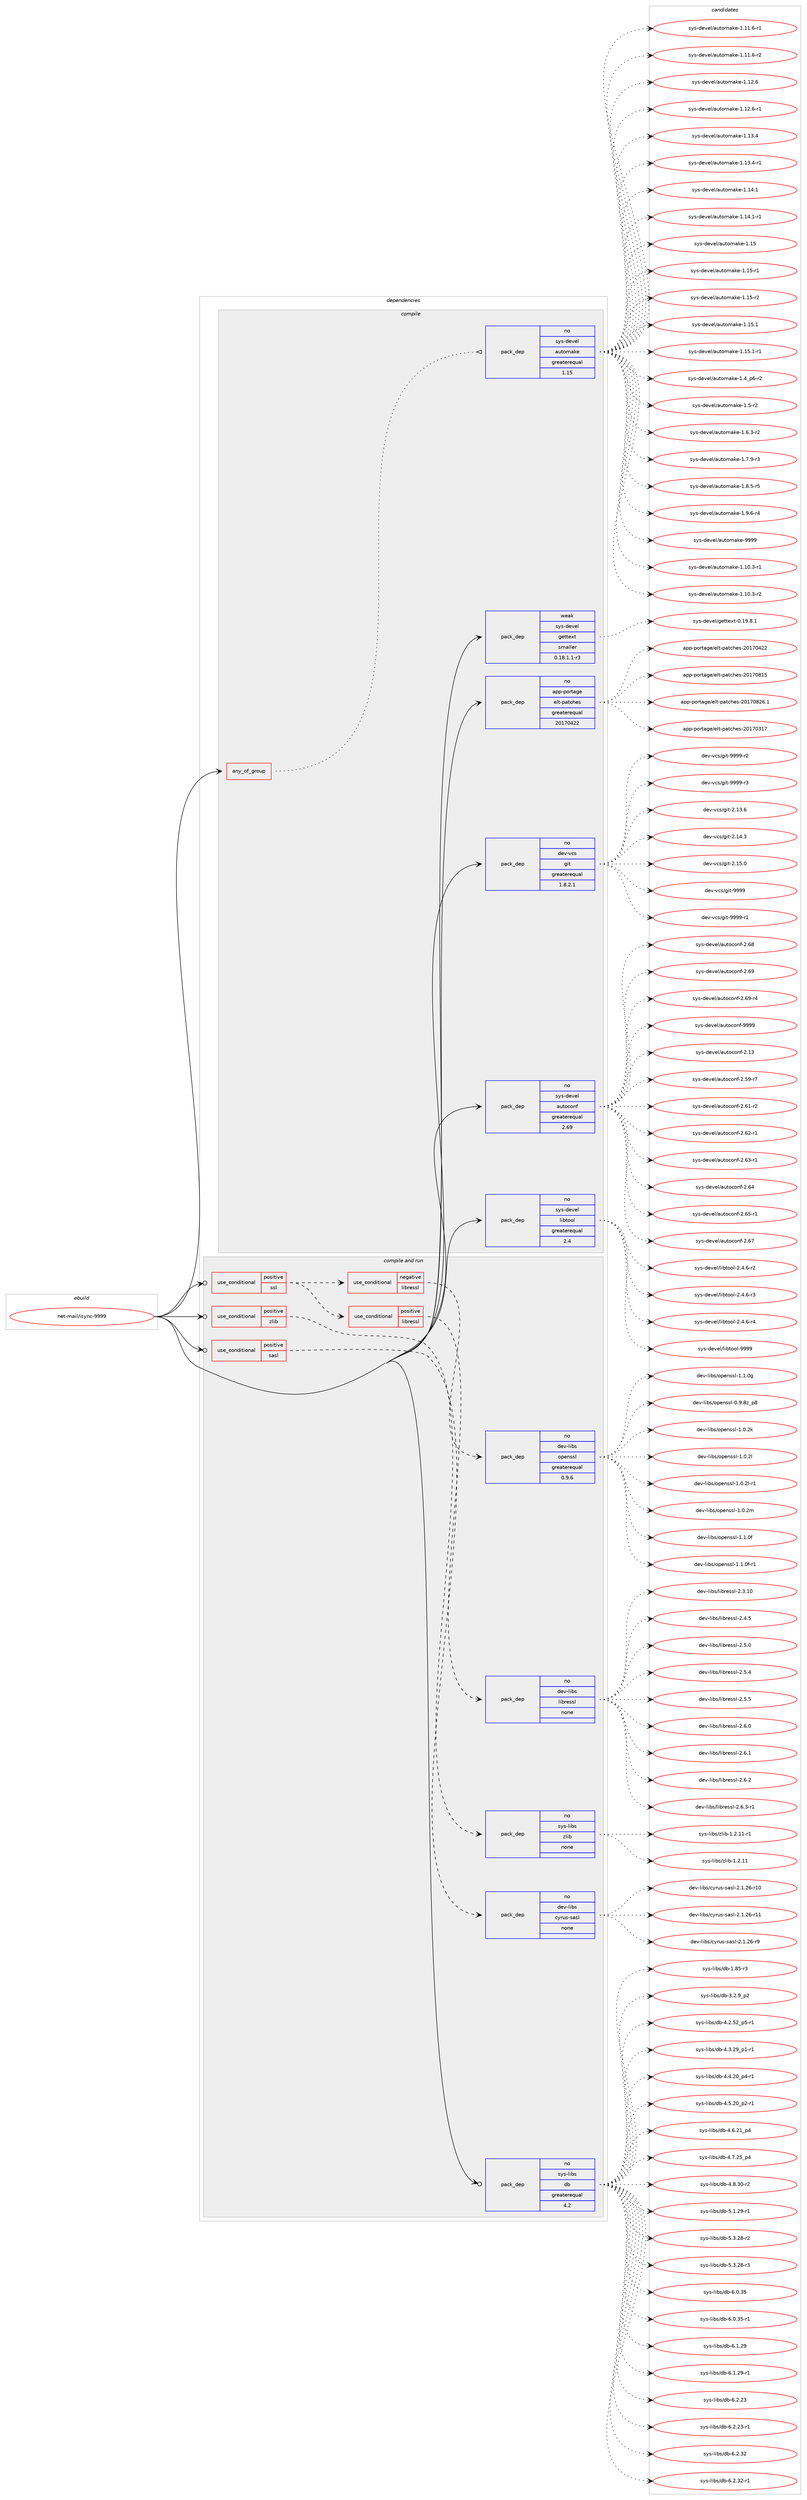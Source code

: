digraph prolog {

# *************
# Graph options
# *************

newrank=true;
concentrate=true;
compound=true;
graph [rankdir=LR,fontname=Helvetica,fontsize=10,ranksep=1.5];#, ranksep=2.5, nodesep=0.2];
edge  [arrowhead=vee];
node  [fontname=Helvetica,fontsize=10];

# **********
# The ebuild
# **********

subgraph cluster_leftcol {
color=gray;
rank=same;
label=<<i>ebuild</i>>;
id [label="net-mail/isync-9999", color=red, width=4, href="../net-mail/isync-9999.svg"];
}

# ****************
# The dependencies
# ****************

subgraph cluster_midcol {
color=gray;
label=<<i>dependencies</i>>;
subgraph cluster_compile {
fillcolor="#eeeeee";
style=filled;
label=<<i>compile</i>>;
subgraph any6913 {
dependency421517 [label=<<TABLE BORDER="0" CELLBORDER="1" CELLSPACING="0" CELLPADDING="4"><TR><TD CELLPADDING="10">any_of_group</TD></TR></TABLE>>, shape=none, color=red];subgraph pack310065 {
dependency421518 [label=<<TABLE BORDER="0" CELLBORDER="1" CELLSPACING="0" CELLPADDING="4" WIDTH="220"><TR><TD ROWSPAN="6" CELLPADDING="30">pack_dep</TD></TR><TR><TD WIDTH="110">no</TD></TR><TR><TD>sys-devel</TD></TR><TR><TD>automake</TD></TR><TR><TD>greaterequal</TD></TR><TR><TD>1.15</TD></TR></TABLE>>, shape=none, color=blue];
}
dependency421517:e -> dependency421518:w [weight=20,style="dotted",arrowhead="oinv"];
}
id:e -> dependency421517:w [weight=20,style="solid",arrowhead="vee"];
subgraph pack310066 {
dependency421519 [label=<<TABLE BORDER="0" CELLBORDER="1" CELLSPACING="0" CELLPADDING="4" WIDTH="220"><TR><TD ROWSPAN="6" CELLPADDING="30">pack_dep</TD></TR><TR><TD WIDTH="110">no</TD></TR><TR><TD>app-portage</TD></TR><TR><TD>elt-patches</TD></TR><TR><TD>greaterequal</TD></TR><TR><TD>20170422</TD></TR></TABLE>>, shape=none, color=blue];
}
id:e -> dependency421519:w [weight=20,style="solid",arrowhead="vee"];
subgraph pack310067 {
dependency421520 [label=<<TABLE BORDER="0" CELLBORDER="1" CELLSPACING="0" CELLPADDING="4" WIDTH="220"><TR><TD ROWSPAN="6" CELLPADDING="30">pack_dep</TD></TR><TR><TD WIDTH="110">no</TD></TR><TR><TD>dev-vcs</TD></TR><TR><TD>git</TD></TR><TR><TD>greaterequal</TD></TR><TR><TD>1.8.2.1</TD></TR></TABLE>>, shape=none, color=blue];
}
id:e -> dependency421520:w [weight=20,style="solid",arrowhead="vee"];
subgraph pack310068 {
dependency421521 [label=<<TABLE BORDER="0" CELLBORDER="1" CELLSPACING="0" CELLPADDING="4" WIDTH="220"><TR><TD ROWSPAN="6" CELLPADDING="30">pack_dep</TD></TR><TR><TD WIDTH="110">no</TD></TR><TR><TD>sys-devel</TD></TR><TR><TD>autoconf</TD></TR><TR><TD>greaterequal</TD></TR><TR><TD>2.69</TD></TR></TABLE>>, shape=none, color=blue];
}
id:e -> dependency421521:w [weight=20,style="solid",arrowhead="vee"];
subgraph pack310069 {
dependency421522 [label=<<TABLE BORDER="0" CELLBORDER="1" CELLSPACING="0" CELLPADDING="4" WIDTH="220"><TR><TD ROWSPAN="6" CELLPADDING="30">pack_dep</TD></TR><TR><TD WIDTH="110">no</TD></TR><TR><TD>sys-devel</TD></TR><TR><TD>libtool</TD></TR><TR><TD>greaterequal</TD></TR><TR><TD>2.4</TD></TR></TABLE>>, shape=none, color=blue];
}
id:e -> dependency421522:w [weight=20,style="solid",arrowhead="vee"];
subgraph pack310070 {
dependency421523 [label=<<TABLE BORDER="0" CELLBORDER="1" CELLSPACING="0" CELLPADDING="4" WIDTH="220"><TR><TD ROWSPAN="6" CELLPADDING="30">pack_dep</TD></TR><TR><TD WIDTH="110">weak</TD></TR><TR><TD>sys-devel</TD></TR><TR><TD>gettext</TD></TR><TR><TD>smaller</TD></TR><TR><TD>0.18.1.1-r3</TD></TR></TABLE>>, shape=none, color=blue];
}
id:e -> dependency421523:w [weight=20,style="solid",arrowhead="vee"];
}
subgraph cluster_compileandrun {
fillcolor="#eeeeee";
style=filled;
label=<<i>compile and run</i>>;
subgraph cond104347 {
dependency421524 [label=<<TABLE BORDER="0" CELLBORDER="1" CELLSPACING="0" CELLPADDING="4"><TR><TD ROWSPAN="3" CELLPADDING="10">use_conditional</TD></TR><TR><TD>positive</TD></TR><TR><TD>sasl</TD></TR></TABLE>>, shape=none, color=red];
subgraph pack310071 {
dependency421525 [label=<<TABLE BORDER="0" CELLBORDER="1" CELLSPACING="0" CELLPADDING="4" WIDTH="220"><TR><TD ROWSPAN="6" CELLPADDING="30">pack_dep</TD></TR><TR><TD WIDTH="110">no</TD></TR><TR><TD>dev-libs</TD></TR><TR><TD>cyrus-sasl</TD></TR><TR><TD>none</TD></TR><TR><TD></TD></TR></TABLE>>, shape=none, color=blue];
}
dependency421524:e -> dependency421525:w [weight=20,style="dashed",arrowhead="vee"];
}
id:e -> dependency421524:w [weight=20,style="solid",arrowhead="odotvee"];
subgraph cond104348 {
dependency421526 [label=<<TABLE BORDER="0" CELLBORDER="1" CELLSPACING="0" CELLPADDING="4"><TR><TD ROWSPAN="3" CELLPADDING="10">use_conditional</TD></TR><TR><TD>positive</TD></TR><TR><TD>ssl</TD></TR></TABLE>>, shape=none, color=red];
subgraph cond104349 {
dependency421527 [label=<<TABLE BORDER="0" CELLBORDER="1" CELLSPACING="0" CELLPADDING="4"><TR><TD ROWSPAN="3" CELLPADDING="10">use_conditional</TD></TR><TR><TD>negative</TD></TR><TR><TD>libressl</TD></TR></TABLE>>, shape=none, color=red];
subgraph pack310072 {
dependency421528 [label=<<TABLE BORDER="0" CELLBORDER="1" CELLSPACING="0" CELLPADDING="4" WIDTH="220"><TR><TD ROWSPAN="6" CELLPADDING="30">pack_dep</TD></TR><TR><TD WIDTH="110">no</TD></TR><TR><TD>dev-libs</TD></TR><TR><TD>openssl</TD></TR><TR><TD>greaterequal</TD></TR><TR><TD>0.9.6</TD></TR></TABLE>>, shape=none, color=blue];
}
dependency421527:e -> dependency421528:w [weight=20,style="dashed",arrowhead="vee"];
}
dependency421526:e -> dependency421527:w [weight=20,style="dashed",arrowhead="vee"];
subgraph cond104350 {
dependency421529 [label=<<TABLE BORDER="0" CELLBORDER="1" CELLSPACING="0" CELLPADDING="4"><TR><TD ROWSPAN="3" CELLPADDING="10">use_conditional</TD></TR><TR><TD>positive</TD></TR><TR><TD>libressl</TD></TR></TABLE>>, shape=none, color=red];
subgraph pack310073 {
dependency421530 [label=<<TABLE BORDER="0" CELLBORDER="1" CELLSPACING="0" CELLPADDING="4" WIDTH="220"><TR><TD ROWSPAN="6" CELLPADDING="30">pack_dep</TD></TR><TR><TD WIDTH="110">no</TD></TR><TR><TD>dev-libs</TD></TR><TR><TD>libressl</TD></TR><TR><TD>none</TD></TR><TR><TD></TD></TR></TABLE>>, shape=none, color=blue];
}
dependency421529:e -> dependency421530:w [weight=20,style="dashed",arrowhead="vee"];
}
dependency421526:e -> dependency421529:w [weight=20,style="dashed",arrowhead="vee"];
}
id:e -> dependency421526:w [weight=20,style="solid",arrowhead="odotvee"];
subgraph cond104351 {
dependency421531 [label=<<TABLE BORDER="0" CELLBORDER="1" CELLSPACING="0" CELLPADDING="4"><TR><TD ROWSPAN="3" CELLPADDING="10">use_conditional</TD></TR><TR><TD>positive</TD></TR><TR><TD>zlib</TD></TR></TABLE>>, shape=none, color=red];
subgraph pack310074 {
dependency421532 [label=<<TABLE BORDER="0" CELLBORDER="1" CELLSPACING="0" CELLPADDING="4" WIDTH="220"><TR><TD ROWSPAN="6" CELLPADDING="30">pack_dep</TD></TR><TR><TD WIDTH="110">no</TD></TR><TR><TD>sys-libs</TD></TR><TR><TD>zlib</TD></TR><TR><TD>none</TD></TR><TR><TD></TD></TR></TABLE>>, shape=none, color=blue];
}
dependency421531:e -> dependency421532:w [weight=20,style="dashed",arrowhead="vee"];
}
id:e -> dependency421531:w [weight=20,style="solid",arrowhead="odotvee"];
subgraph pack310075 {
dependency421533 [label=<<TABLE BORDER="0" CELLBORDER="1" CELLSPACING="0" CELLPADDING="4" WIDTH="220"><TR><TD ROWSPAN="6" CELLPADDING="30">pack_dep</TD></TR><TR><TD WIDTH="110">no</TD></TR><TR><TD>sys-libs</TD></TR><TR><TD>db</TD></TR><TR><TD>greaterequal</TD></TR><TR><TD>4.2</TD></TR></TABLE>>, shape=none, color=blue];
}
id:e -> dependency421533:w [weight=20,style="solid",arrowhead="odotvee"];
}
subgraph cluster_run {
fillcolor="#eeeeee";
style=filled;
label=<<i>run</i>>;
}
}

# **************
# The candidates
# **************

subgraph cluster_choices {
rank=same;
color=gray;
label=<<i>candidates</i>>;

subgraph choice310065 {
color=black;
nodesep=1;
choice11512111545100101118101108479711711611110997107101454946494846514511449 [label="sys-devel/automake-1.10.3-r1", color=red, width=4,href="../sys-devel/automake-1.10.3-r1.svg"];
choice11512111545100101118101108479711711611110997107101454946494846514511450 [label="sys-devel/automake-1.10.3-r2", color=red, width=4,href="../sys-devel/automake-1.10.3-r2.svg"];
choice11512111545100101118101108479711711611110997107101454946494946544511449 [label="sys-devel/automake-1.11.6-r1", color=red, width=4,href="../sys-devel/automake-1.11.6-r1.svg"];
choice11512111545100101118101108479711711611110997107101454946494946544511450 [label="sys-devel/automake-1.11.6-r2", color=red, width=4,href="../sys-devel/automake-1.11.6-r2.svg"];
choice1151211154510010111810110847971171161111099710710145494649504654 [label="sys-devel/automake-1.12.6", color=red, width=4,href="../sys-devel/automake-1.12.6.svg"];
choice11512111545100101118101108479711711611110997107101454946495046544511449 [label="sys-devel/automake-1.12.6-r1", color=red, width=4,href="../sys-devel/automake-1.12.6-r1.svg"];
choice1151211154510010111810110847971171161111099710710145494649514652 [label="sys-devel/automake-1.13.4", color=red, width=4,href="../sys-devel/automake-1.13.4.svg"];
choice11512111545100101118101108479711711611110997107101454946495146524511449 [label="sys-devel/automake-1.13.4-r1", color=red, width=4,href="../sys-devel/automake-1.13.4-r1.svg"];
choice1151211154510010111810110847971171161111099710710145494649524649 [label="sys-devel/automake-1.14.1", color=red, width=4,href="../sys-devel/automake-1.14.1.svg"];
choice11512111545100101118101108479711711611110997107101454946495246494511449 [label="sys-devel/automake-1.14.1-r1", color=red, width=4,href="../sys-devel/automake-1.14.1-r1.svg"];
choice115121115451001011181011084797117116111109971071014549464953 [label="sys-devel/automake-1.15", color=red, width=4,href="../sys-devel/automake-1.15.svg"];
choice1151211154510010111810110847971171161111099710710145494649534511449 [label="sys-devel/automake-1.15-r1", color=red, width=4,href="../sys-devel/automake-1.15-r1.svg"];
choice1151211154510010111810110847971171161111099710710145494649534511450 [label="sys-devel/automake-1.15-r2", color=red, width=4,href="../sys-devel/automake-1.15-r2.svg"];
choice1151211154510010111810110847971171161111099710710145494649534649 [label="sys-devel/automake-1.15.1", color=red, width=4,href="../sys-devel/automake-1.15.1.svg"];
choice11512111545100101118101108479711711611110997107101454946495346494511449 [label="sys-devel/automake-1.15.1-r1", color=red, width=4,href="../sys-devel/automake-1.15.1-r1.svg"];
choice115121115451001011181011084797117116111109971071014549465295112544511450 [label="sys-devel/automake-1.4_p6-r2", color=red, width=4,href="../sys-devel/automake-1.4_p6-r2.svg"];
choice11512111545100101118101108479711711611110997107101454946534511450 [label="sys-devel/automake-1.5-r2", color=red, width=4,href="../sys-devel/automake-1.5-r2.svg"];
choice115121115451001011181011084797117116111109971071014549465446514511450 [label="sys-devel/automake-1.6.3-r2", color=red, width=4,href="../sys-devel/automake-1.6.3-r2.svg"];
choice115121115451001011181011084797117116111109971071014549465546574511451 [label="sys-devel/automake-1.7.9-r3", color=red, width=4,href="../sys-devel/automake-1.7.9-r3.svg"];
choice115121115451001011181011084797117116111109971071014549465646534511453 [label="sys-devel/automake-1.8.5-r5", color=red, width=4,href="../sys-devel/automake-1.8.5-r5.svg"];
choice115121115451001011181011084797117116111109971071014549465746544511452 [label="sys-devel/automake-1.9.6-r4", color=red, width=4,href="../sys-devel/automake-1.9.6-r4.svg"];
choice115121115451001011181011084797117116111109971071014557575757 [label="sys-devel/automake-9999", color=red, width=4,href="../sys-devel/automake-9999.svg"];
dependency421518:e -> choice11512111545100101118101108479711711611110997107101454946494846514511449:w [style=dotted,weight="100"];
dependency421518:e -> choice11512111545100101118101108479711711611110997107101454946494846514511450:w [style=dotted,weight="100"];
dependency421518:e -> choice11512111545100101118101108479711711611110997107101454946494946544511449:w [style=dotted,weight="100"];
dependency421518:e -> choice11512111545100101118101108479711711611110997107101454946494946544511450:w [style=dotted,weight="100"];
dependency421518:e -> choice1151211154510010111810110847971171161111099710710145494649504654:w [style=dotted,weight="100"];
dependency421518:e -> choice11512111545100101118101108479711711611110997107101454946495046544511449:w [style=dotted,weight="100"];
dependency421518:e -> choice1151211154510010111810110847971171161111099710710145494649514652:w [style=dotted,weight="100"];
dependency421518:e -> choice11512111545100101118101108479711711611110997107101454946495146524511449:w [style=dotted,weight="100"];
dependency421518:e -> choice1151211154510010111810110847971171161111099710710145494649524649:w [style=dotted,weight="100"];
dependency421518:e -> choice11512111545100101118101108479711711611110997107101454946495246494511449:w [style=dotted,weight="100"];
dependency421518:e -> choice115121115451001011181011084797117116111109971071014549464953:w [style=dotted,weight="100"];
dependency421518:e -> choice1151211154510010111810110847971171161111099710710145494649534511449:w [style=dotted,weight="100"];
dependency421518:e -> choice1151211154510010111810110847971171161111099710710145494649534511450:w [style=dotted,weight="100"];
dependency421518:e -> choice1151211154510010111810110847971171161111099710710145494649534649:w [style=dotted,weight="100"];
dependency421518:e -> choice11512111545100101118101108479711711611110997107101454946495346494511449:w [style=dotted,weight="100"];
dependency421518:e -> choice115121115451001011181011084797117116111109971071014549465295112544511450:w [style=dotted,weight="100"];
dependency421518:e -> choice11512111545100101118101108479711711611110997107101454946534511450:w [style=dotted,weight="100"];
dependency421518:e -> choice115121115451001011181011084797117116111109971071014549465446514511450:w [style=dotted,weight="100"];
dependency421518:e -> choice115121115451001011181011084797117116111109971071014549465546574511451:w [style=dotted,weight="100"];
dependency421518:e -> choice115121115451001011181011084797117116111109971071014549465646534511453:w [style=dotted,weight="100"];
dependency421518:e -> choice115121115451001011181011084797117116111109971071014549465746544511452:w [style=dotted,weight="100"];
dependency421518:e -> choice115121115451001011181011084797117116111109971071014557575757:w [style=dotted,weight="100"];
}
subgraph choice310066 {
color=black;
nodesep=1;
choice97112112451121111141169710310147101108116451129711699104101115455048495548514955 [label="app-portage/elt-patches-20170317", color=red, width=4,href="../app-portage/elt-patches-20170317.svg"];
choice97112112451121111141169710310147101108116451129711699104101115455048495548525050 [label="app-portage/elt-patches-20170422", color=red, width=4,href="../app-portage/elt-patches-20170422.svg"];
choice97112112451121111141169710310147101108116451129711699104101115455048495548564953 [label="app-portage/elt-patches-20170815", color=red, width=4,href="../app-portage/elt-patches-20170815.svg"];
choice971121124511211111411697103101471011081164511297116991041011154550484955485650544649 [label="app-portage/elt-patches-20170826.1", color=red, width=4,href="../app-portage/elt-patches-20170826.1.svg"];
dependency421519:e -> choice97112112451121111141169710310147101108116451129711699104101115455048495548514955:w [style=dotted,weight="100"];
dependency421519:e -> choice97112112451121111141169710310147101108116451129711699104101115455048495548525050:w [style=dotted,weight="100"];
dependency421519:e -> choice97112112451121111141169710310147101108116451129711699104101115455048495548564953:w [style=dotted,weight="100"];
dependency421519:e -> choice971121124511211111411697103101471011081164511297116991041011154550484955485650544649:w [style=dotted,weight="100"];
}
subgraph choice310067 {
color=black;
nodesep=1;
choice10010111845118991154710310511645504649514654 [label="dev-vcs/git-2.13.6", color=red, width=4,href="../dev-vcs/git-2.13.6.svg"];
choice10010111845118991154710310511645504649524651 [label="dev-vcs/git-2.14.3", color=red, width=4,href="../dev-vcs/git-2.14.3.svg"];
choice10010111845118991154710310511645504649534648 [label="dev-vcs/git-2.15.0", color=red, width=4,href="../dev-vcs/git-2.15.0.svg"];
choice1001011184511899115471031051164557575757 [label="dev-vcs/git-9999", color=red, width=4,href="../dev-vcs/git-9999.svg"];
choice10010111845118991154710310511645575757574511449 [label="dev-vcs/git-9999-r1", color=red, width=4,href="../dev-vcs/git-9999-r1.svg"];
choice10010111845118991154710310511645575757574511450 [label="dev-vcs/git-9999-r2", color=red, width=4,href="../dev-vcs/git-9999-r2.svg"];
choice10010111845118991154710310511645575757574511451 [label="dev-vcs/git-9999-r3", color=red, width=4,href="../dev-vcs/git-9999-r3.svg"];
dependency421520:e -> choice10010111845118991154710310511645504649514654:w [style=dotted,weight="100"];
dependency421520:e -> choice10010111845118991154710310511645504649524651:w [style=dotted,weight="100"];
dependency421520:e -> choice10010111845118991154710310511645504649534648:w [style=dotted,weight="100"];
dependency421520:e -> choice1001011184511899115471031051164557575757:w [style=dotted,weight="100"];
dependency421520:e -> choice10010111845118991154710310511645575757574511449:w [style=dotted,weight="100"];
dependency421520:e -> choice10010111845118991154710310511645575757574511450:w [style=dotted,weight="100"];
dependency421520:e -> choice10010111845118991154710310511645575757574511451:w [style=dotted,weight="100"];
}
subgraph choice310068 {
color=black;
nodesep=1;
choice115121115451001011181011084797117116111991111101024550464951 [label="sys-devel/autoconf-2.13", color=red, width=4,href="../sys-devel/autoconf-2.13.svg"];
choice1151211154510010111810110847971171161119911111010245504653574511455 [label="sys-devel/autoconf-2.59-r7", color=red, width=4,href="../sys-devel/autoconf-2.59-r7.svg"];
choice1151211154510010111810110847971171161119911111010245504654494511450 [label="sys-devel/autoconf-2.61-r2", color=red, width=4,href="../sys-devel/autoconf-2.61-r2.svg"];
choice1151211154510010111810110847971171161119911111010245504654504511449 [label="sys-devel/autoconf-2.62-r1", color=red, width=4,href="../sys-devel/autoconf-2.62-r1.svg"];
choice1151211154510010111810110847971171161119911111010245504654514511449 [label="sys-devel/autoconf-2.63-r1", color=red, width=4,href="../sys-devel/autoconf-2.63-r1.svg"];
choice115121115451001011181011084797117116111991111101024550465452 [label="sys-devel/autoconf-2.64", color=red, width=4,href="../sys-devel/autoconf-2.64.svg"];
choice1151211154510010111810110847971171161119911111010245504654534511449 [label="sys-devel/autoconf-2.65-r1", color=red, width=4,href="../sys-devel/autoconf-2.65-r1.svg"];
choice115121115451001011181011084797117116111991111101024550465455 [label="sys-devel/autoconf-2.67", color=red, width=4,href="../sys-devel/autoconf-2.67.svg"];
choice115121115451001011181011084797117116111991111101024550465456 [label="sys-devel/autoconf-2.68", color=red, width=4,href="../sys-devel/autoconf-2.68.svg"];
choice115121115451001011181011084797117116111991111101024550465457 [label="sys-devel/autoconf-2.69", color=red, width=4,href="../sys-devel/autoconf-2.69.svg"];
choice1151211154510010111810110847971171161119911111010245504654574511452 [label="sys-devel/autoconf-2.69-r4", color=red, width=4,href="../sys-devel/autoconf-2.69-r4.svg"];
choice115121115451001011181011084797117116111991111101024557575757 [label="sys-devel/autoconf-9999", color=red, width=4,href="../sys-devel/autoconf-9999.svg"];
dependency421521:e -> choice115121115451001011181011084797117116111991111101024550464951:w [style=dotted,weight="100"];
dependency421521:e -> choice1151211154510010111810110847971171161119911111010245504653574511455:w [style=dotted,weight="100"];
dependency421521:e -> choice1151211154510010111810110847971171161119911111010245504654494511450:w [style=dotted,weight="100"];
dependency421521:e -> choice1151211154510010111810110847971171161119911111010245504654504511449:w [style=dotted,weight="100"];
dependency421521:e -> choice1151211154510010111810110847971171161119911111010245504654514511449:w [style=dotted,weight="100"];
dependency421521:e -> choice115121115451001011181011084797117116111991111101024550465452:w [style=dotted,weight="100"];
dependency421521:e -> choice1151211154510010111810110847971171161119911111010245504654534511449:w [style=dotted,weight="100"];
dependency421521:e -> choice115121115451001011181011084797117116111991111101024550465455:w [style=dotted,weight="100"];
dependency421521:e -> choice115121115451001011181011084797117116111991111101024550465456:w [style=dotted,weight="100"];
dependency421521:e -> choice115121115451001011181011084797117116111991111101024550465457:w [style=dotted,weight="100"];
dependency421521:e -> choice1151211154510010111810110847971171161119911111010245504654574511452:w [style=dotted,weight="100"];
dependency421521:e -> choice115121115451001011181011084797117116111991111101024557575757:w [style=dotted,weight="100"];
}
subgraph choice310069 {
color=black;
nodesep=1;
choice1151211154510010111810110847108105981161111111084550465246544511450 [label="sys-devel/libtool-2.4.6-r2", color=red, width=4,href="../sys-devel/libtool-2.4.6-r2.svg"];
choice1151211154510010111810110847108105981161111111084550465246544511451 [label="sys-devel/libtool-2.4.6-r3", color=red, width=4,href="../sys-devel/libtool-2.4.6-r3.svg"];
choice1151211154510010111810110847108105981161111111084550465246544511452 [label="sys-devel/libtool-2.4.6-r4", color=red, width=4,href="../sys-devel/libtool-2.4.6-r4.svg"];
choice1151211154510010111810110847108105981161111111084557575757 [label="sys-devel/libtool-9999", color=red, width=4,href="../sys-devel/libtool-9999.svg"];
dependency421522:e -> choice1151211154510010111810110847108105981161111111084550465246544511450:w [style=dotted,weight="100"];
dependency421522:e -> choice1151211154510010111810110847108105981161111111084550465246544511451:w [style=dotted,weight="100"];
dependency421522:e -> choice1151211154510010111810110847108105981161111111084550465246544511452:w [style=dotted,weight="100"];
dependency421522:e -> choice1151211154510010111810110847108105981161111111084557575757:w [style=dotted,weight="100"];
}
subgraph choice310070 {
color=black;
nodesep=1;
choice1151211154510010111810110847103101116116101120116454846495746564649 [label="sys-devel/gettext-0.19.8.1", color=red, width=4,href="../sys-devel/gettext-0.19.8.1.svg"];
dependency421523:e -> choice1151211154510010111810110847103101116116101120116454846495746564649:w [style=dotted,weight="100"];
}
subgraph choice310071 {
color=black;
nodesep=1;
choice10010111845108105981154799121114117115451159711510845504649465054451144948 [label="dev-libs/cyrus-sasl-2.1.26-r10", color=red, width=4,href="../dev-libs/cyrus-sasl-2.1.26-r10.svg"];
choice10010111845108105981154799121114117115451159711510845504649465054451144949 [label="dev-libs/cyrus-sasl-2.1.26-r11", color=red, width=4,href="../dev-libs/cyrus-sasl-2.1.26-r11.svg"];
choice100101118451081059811547991211141171154511597115108455046494650544511457 [label="dev-libs/cyrus-sasl-2.1.26-r9", color=red, width=4,href="../dev-libs/cyrus-sasl-2.1.26-r9.svg"];
dependency421525:e -> choice10010111845108105981154799121114117115451159711510845504649465054451144948:w [style=dotted,weight="100"];
dependency421525:e -> choice10010111845108105981154799121114117115451159711510845504649465054451144949:w [style=dotted,weight="100"];
dependency421525:e -> choice100101118451081059811547991211141171154511597115108455046494650544511457:w [style=dotted,weight="100"];
}
subgraph choice310072 {
color=black;
nodesep=1;
choice1001011184510810598115471111121011101151151084548465746561229511256 [label="dev-libs/openssl-0.9.8z_p8", color=red, width=4,href="../dev-libs/openssl-0.9.8z_p8.svg"];
choice100101118451081059811547111112101110115115108454946484650107 [label="dev-libs/openssl-1.0.2k", color=red, width=4,href="../dev-libs/openssl-1.0.2k.svg"];
choice100101118451081059811547111112101110115115108454946484650108 [label="dev-libs/openssl-1.0.2l", color=red, width=4,href="../dev-libs/openssl-1.0.2l.svg"];
choice1001011184510810598115471111121011101151151084549464846501084511449 [label="dev-libs/openssl-1.0.2l-r1", color=red, width=4,href="../dev-libs/openssl-1.0.2l-r1.svg"];
choice100101118451081059811547111112101110115115108454946484650109 [label="dev-libs/openssl-1.0.2m", color=red, width=4,href="../dev-libs/openssl-1.0.2m.svg"];
choice100101118451081059811547111112101110115115108454946494648102 [label="dev-libs/openssl-1.1.0f", color=red, width=4,href="../dev-libs/openssl-1.1.0f.svg"];
choice1001011184510810598115471111121011101151151084549464946481024511449 [label="dev-libs/openssl-1.1.0f-r1", color=red, width=4,href="../dev-libs/openssl-1.1.0f-r1.svg"];
choice100101118451081059811547111112101110115115108454946494648103 [label="dev-libs/openssl-1.1.0g", color=red, width=4,href="../dev-libs/openssl-1.1.0g.svg"];
dependency421528:e -> choice1001011184510810598115471111121011101151151084548465746561229511256:w [style=dotted,weight="100"];
dependency421528:e -> choice100101118451081059811547111112101110115115108454946484650107:w [style=dotted,weight="100"];
dependency421528:e -> choice100101118451081059811547111112101110115115108454946484650108:w [style=dotted,weight="100"];
dependency421528:e -> choice1001011184510810598115471111121011101151151084549464846501084511449:w [style=dotted,weight="100"];
dependency421528:e -> choice100101118451081059811547111112101110115115108454946484650109:w [style=dotted,weight="100"];
dependency421528:e -> choice100101118451081059811547111112101110115115108454946494648102:w [style=dotted,weight="100"];
dependency421528:e -> choice1001011184510810598115471111121011101151151084549464946481024511449:w [style=dotted,weight="100"];
dependency421528:e -> choice100101118451081059811547111112101110115115108454946494648103:w [style=dotted,weight="100"];
}
subgraph choice310073 {
color=black;
nodesep=1;
choice1001011184510810598115471081059811410111511510845504651464948 [label="dev-libs/libressl-2.3.10", color=red, width=4,href="../dev-libs/libressl-2.3.10.svg"];
choice10010111845108105981154710810598114101115115108455046524653 [label="dev-libs/libressl-2.4.5", color=red, width=4,href="../dev-libs/libressl-2.4.5.svg"];
choice10010111845108105981154710810598114101115115108455046534648 [label="dev-libs/libressl-2.5.0", color=red, width=4,href="../dev-libs/libressl-2.5.0.svg"];
choice10010111845108105981154710810598114101115115108455046534652 [label="dev-libs/libressl-2.5.4", color=red, width=4,href="../dev-libs/libressl-2.5.4.svg"];
choice10010111845108105981154710810598114101115115108455046534653 [label="dev-libs/libressl-2.5.5", color=red, width=4,href="../dev-libs/libressl-2.5.5.svg"];
choice10010111845108105981154710810598114101115115108455046544648 [label="dev-libs/libressl-2.6.0", color=red, width=4,href="../dev-libs/libressl-2.6.0.svg"];
choice10010111845108105981154710810598114101115115108455046544649 [label="dev-libs/libressl-2.6.1", color=red, width=4,href="../dev-libs/libressl-2.6.1.svg"];
choice10010111845108105981154710810598114101115115108455046544650 [label="dev-libs/libressl-2.6.2", color=red, width=4,href="../dev-libs/libressl-2.6.2.svg"];
choice100101118451081059811547108105981141011151151084550465446514511449 [label="dev-libs/libressl-2.6.3-r1", color=red, width=4,href="../dev-libs/libressl-2.6.3-r1.svg"];
dependency421530:e -> choice1001011184510810598115471081059811410111511510845504651464948:w [style=dotted,weight="100"];
dependency421530:e -> choice10010111845108105981154710810598114101115115108455046524653:w [style=dotted,weight="100"];
dependency421530:e -> choice10010111845108105981154710810598114101115115108455046534648:w [style=dotted,weight="100"];
dependency421530:e -> choice10010111845108105981154710810598114101115115108455046534652:w [style=dotted,weight="100"];
dependency421530:e -> choice10010111845108105981154710810598114101115115108455046534653:w [style=dotted,weight="100"];
dependency421530:e -> choice10010111845108105981154710810598114101115115108455046544648:w [style=dotted,weight="100"];
dependency421530:e -> choice10010111845108105981154710810598114101115115108455046544649:w [style=dotted,weight="100"];
dependency421530:e -> choice10010111845108105981154710810598114101115115108455046544650:w [style=dotted,weight="100"];
dependency421530:e -> choice100101118451081059811547108105981141011151151084550465446514511449:w [style=dotted,weight="100"];
}
subgraph choice310074 {
color=black;
nodesep=1;
choice1151211154510810598115471221081059845494650464949 [label="sys-libs/zlib-1.2.11", color=red, width=4,href="../sys-libs/zlib-1.2.11.svg"];
choice11512111545108105981154712210810598454946504649494511449 [label="sys-libs/zlib-1.2.11-r1", color=red, width=4,href="../sys-libs/zlib-1.2.11-r1.svg"];
dependency421532:e -> choice1151211154510810598115471221081059845494650464949:w [style=dotted,weight="100"];
dependency421532:e -> choice11512111545108105981154712210810598454946504649494511449:w [style=dotted,weight="100"];
}
subgraph choice310075 {
color=black;
nodesep=1;
choice1151211154510810598115471009845494656534511451 [label="sys-libs/db-1.85-r3", color=red, width=4,href="../sys-libs/db-1.85-r3.svg"];
choice115121115451081059811547100984551465046579511250 [label="sys-libs/db-3.2.9_p2", color=red, width=4,href="../sys-libs/db-3.2.9_p2.svg"];
choice115121115451081059811547100984552465046535095112534511449 [label="sys-libs/db-4.2.52_p5-r1", color=red, width=4,href="../sys-libs/db-4.2.52_p5-r1.svg"];
choice115121115451081059811547100984552465146505795112494511449 [label="sys-libs/db-4.3.29_p1-r1", color=red, width=4,href="../sys-libs/db-4.3.29_p1-r1.svg"];
choice115121115451081059811547100984552465246504895112524511449 [label="sys-libs/db-4.4.20_p4-r1", color=red, width=4,href="../sys-libs/db-4.4.20_p4-r1.svg"];
choice115121115451081059811547100984552465346504895112504511449 [label="sys-libs/db-4.5.20_p2-r1", color=red, width=4,href="../sys-libs/db-4.5.20_p2-r1.svg"];
choice11512111545108105981154710098455246544650499511252 [label="sys-libs/db-4.6.21_p4", color=red, width=4,href="../sys-libs/db-4.6.21_p4.svg"];
choice11512111545108105981154710098455246554650539511252 [label="sys-libs/db-4.7.25_p4", color=red, width=4,href="../sys-libs/db-4.7.25_p4.svg"];
choice11512111545108105981154710098455246564651484511450 [label="sys-libs/db-4.8.30-r2", color=red, width=4,href="../sys-libs/db-4.8.30-r2.svg"];
choice11512111545108105981154710098455346494650574511449 [label="sys-libs/db-5.1.29-r1", color=red, width=4,href="../sys-libs/db-5.1.29-r1.svg"];
choice11512111545108105981154710098455346514650564511450 [label="sys-libs/db-5.3.28-r2", color=red, width=4,href="../sys-libs/db-5.3.28-r2.svg"];
choice11512111545108105981154710098455346514650564511451 [label="sys-libs/db-5.3.28-r3", color=red, width=4,href="../sys-libs/db-5.3.28-r3.svg"];
choice1151211154510810598115471009845544648465153 [label="sys-libs/db-6.0.35", color=red, width=4,href="../sys-libs/db-6.0.35.svg"];
choice11512111545108105981154710098455446484651534511449 [label="sys-libs/db-6.0.35-r1", color=red, width=4,href="../sys-libs/db-6.0.35-r1.svg"];
choice1151211154510810598115471009845544649465057 [label="sys-libs/db-6.1.29", color=red, width=4,href="../sys-libs/db-6.1.29.svg"];
choice11512111545108105981154710098455446494650574511449 [label="sys-libs/db-6.1.29-r1", color=red, width=4,href="../sys-libs/db-6.1.29-r1.svg"];
choice1151211154510810598115471009845544650465051 [label="sys-libs/db-6.2.23", color=red, width=4,href="../sys-libs/db-6.2.23.svg"];
choice11512111545108105981154710098455446504650514511449 [label="sys-libs/db-6.2.23-r1", color=red, width=4,href="../sys-libs/db-6.2.23-r1.svg"];
choice1151211154510810598115471009845544650465150 [label="sys-libs/db-6.2.32", color=red, width=4,href="../sys-libs/db-6.2.32.svg"];
choice11512111545108105981154710098455446504651504511449 [label="sys-libs/db-6.2.32-r1", color=red, width=4,href="../sys-libs/db-6.2.32-r1.svg"];
dependency421533:e -> choice1151211154510810598115471009845494656534511451:w [style=dotted,weight="100"];
dependency421533:e -> choice115121115451081059811547100984551465046579511250:w [style=dotted,weight="100"];
dependency421533:e -> choice115121115451081059811547100984552465046535095112534511449:w [style=dotted,weight="100"];
dependency421533:e -> choice115121115451081059811547100984552465146505795112494511449:w [style=dotted,weight="100"];
dependency421533:e -> choice115121115451081059811547100984552465246504895112524511449:w [style=dotted,weight="100"];
dependency421533:e -> choice115121115451081059811547100984552465346504895112504511449:w [style=dotted,weight="100"];
dependency421533:e -> choice11512111545108105981154710098455246544650499511252:w [style=dotted,weight="100"];
dependency421533:e -> choice11512111545108105981154710098455246554650539511252:w [style=dotted,weight="100"];
dependency421533:e -> choice11512111545108105981154710098455246564651484511450:w [style=dotted,weight="100"];
dependency421533:e -> choice11512111545108105981154710098455346494650574511449:w [style=dotted,weight="100"];
dependency421533:e -> choice11512111545108105981154710098455346514650564511450:w [style=dotted,weight="100"];
dependency421533:e -> choice11512111545108105981154710098455346514650564511451:w [style=dotted,weight="100"];
dependency421533:e -> choice1151211154510810598115471009845544648465153:w [style=dotted,weight="100"];
dependency421533:e -> choice11512111545108105981154710098455446484651534511449:w [style=dotted,weight="100"];
dependency421533:e -> choice1151211154510810598115471009845544649465057:w [style=dotted,weight="100"];
dependency421533:e -> choice11512111545108105981154710098455446494650574511449:w [style=dotted,weight="100"];
dependency421533:e -> choice1151211154510810598115471009845544650465051:w [style=dotted,weight="100"];
dependency421533:e -> choice11512111545108105981154710098455446504650514511449:w [style=dotted,weight="100"];
dependency421533:e -> choice1151211154510810598115471009845544650465150:w [style=dotted,weight="100"];
dependency421533:e -> choice11512111545108105981154710098455446504651504511449:w [style=dotted,weight="100"];
}
}

}
